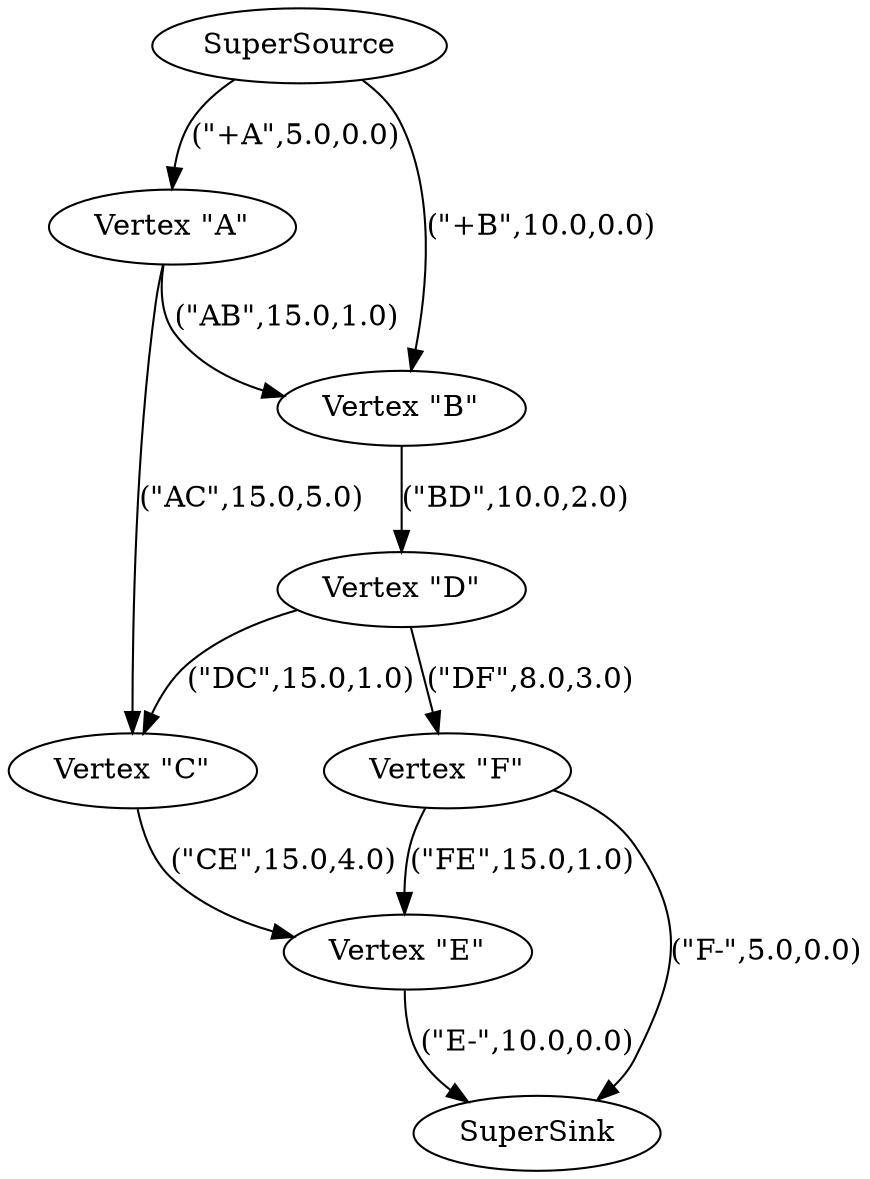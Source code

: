 digraph "Example 1" {
  "SuperSource" -> "Vertex \"A\"" [label="(\"+A\",5.0,0.0)"]
  "SuperSource" -> "Vertex \"B\"" [label="(\"+B\",10.0,0.0)"]
  "Vertex \"A\"" -> "Vertex \"B\"" [label="(\"AB\",15.0,1.0)"]
  "Vertex \"A\"" -> "Vertex \"C\"" [label="(\"AC\",15.0,5.0)"]
  "Vertex \"B\"" -> "Vertex \"D\"" [label="(\"BD\",10.0,2.0)"]
  "Vertex \"C\"" -> "Vertex \"E\"" [label="(\"CE\",15.0,4.0)"]
  "Vertex \"D\"" -> "Vertex \"C\"" [label="(\"DC\",15.0,1.0)"]
  "Vertex \"D\"" -> "Vertex \"F\"" [label="(\"DF\",8.0,3.0)"]
  "Vertex \"E\"" -> "SuperSink" [label="(\"E-\",10.0,0.0)"]
  "Vertex \"F\"" -> "SuperSink" [label="(\"F-\",5.0,0.0)"]
  "Vertex \"F\"" -> "Vertex \"E\"" [label="(\"FE\",15.0,1.0)"]
}

